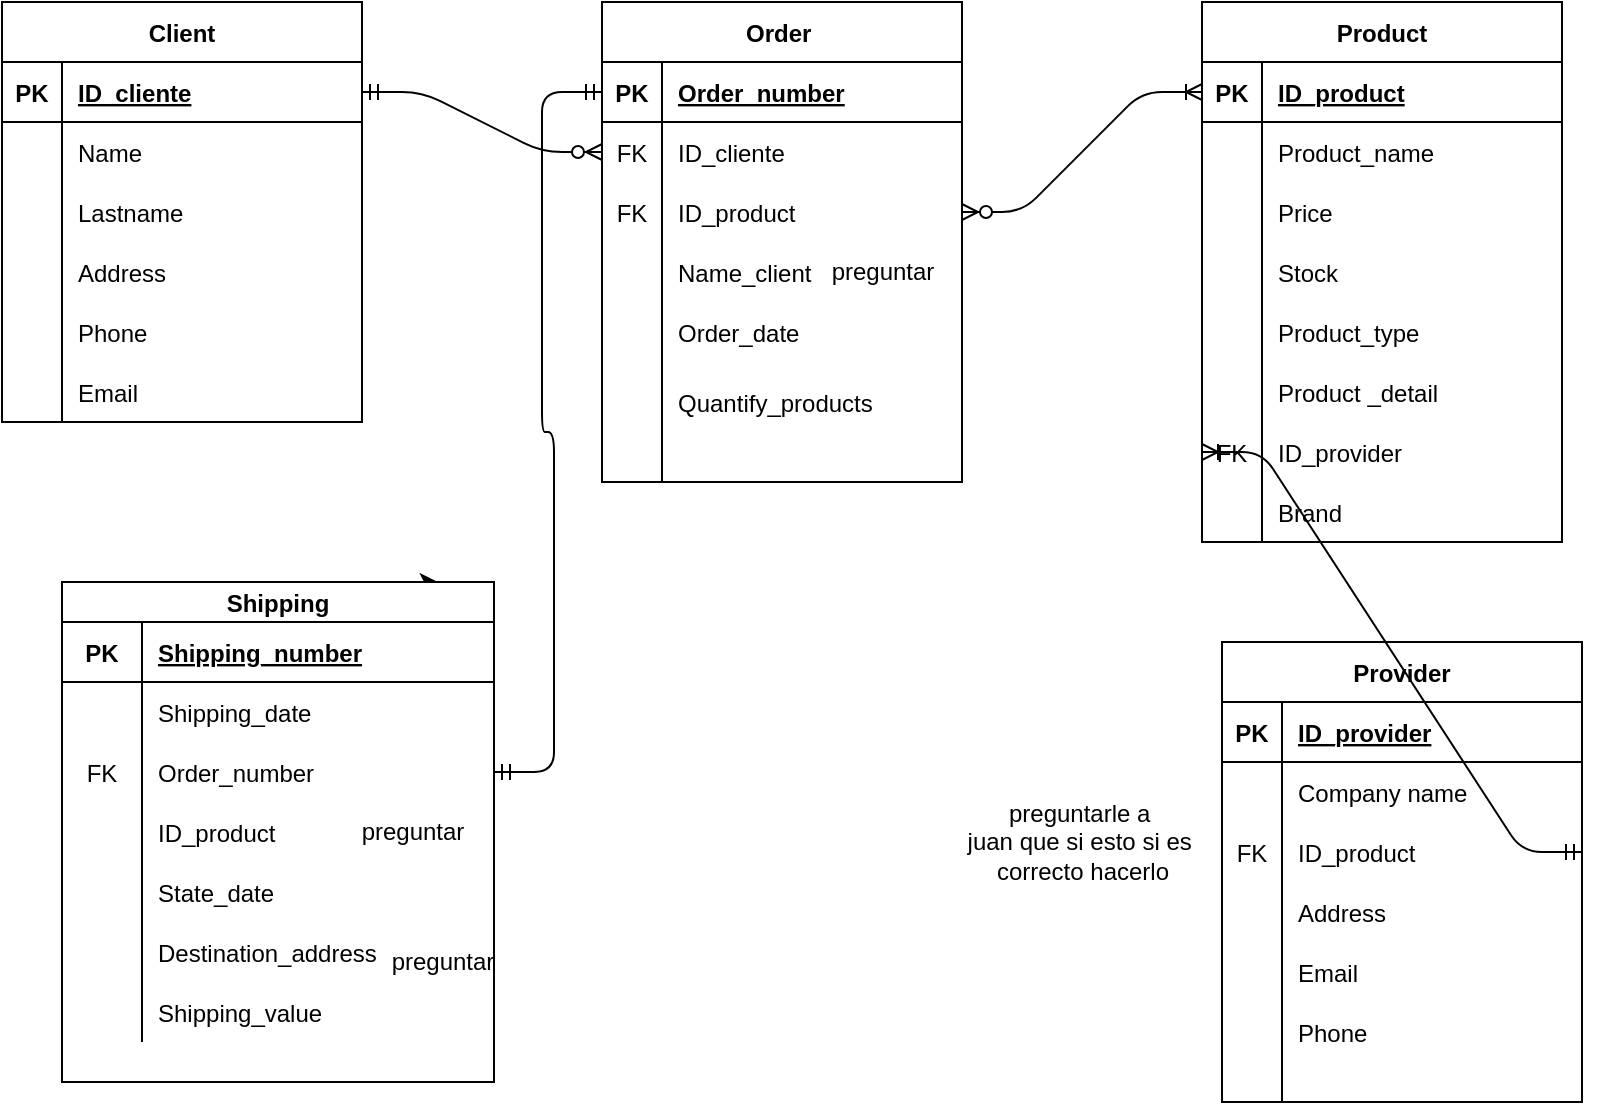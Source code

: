 <mxfile version="13.7.3" type="github">
  <diagram id="2DCP0Pv6x-nqr2_sUrXk" name="Page-1">
    <mxGraphModel dx="1306" dy="624" grid="1" gridSize="10" guides="1" tooltips="1" connect="1" arrows="1" fold="1" page="1" pageScale="1" pageWidth="827" pageHeight="1169" math="0" shadow="0">
      <root>
        <mxCell id="0" />
        <mxCell id="1" parent="0" />
        <mxCell id="KrLLQjatNa31IDzjXcCL-50" style="edgeStyle=orthogonalEdgeStyle;rounded=0;orthogonalLoop=1;jettySize=auto;html=1;exitX=0.75;exitY=0;exitDx=0;exitDy=0;entryX=0.87;entryY=0;entryDx=0;entryDy=0;entryPerimeter=0;" parent="1" source="KrLLQjatNa31IDzjXcCL-14" target="KrLLQjatNa31IDzjXcCL-14" edge="1">
          <mxGeometry relative="1" as="geometry" />
        </mxCell>
        <mxCell id="M2U6GQ2JCpKdRjJT3ExU-1" value="Client" style="shape=table;startSize=30;container=1;collapsible=1;childLayout=tableLayout;fixedRows=1;rowLines=0;fontStyle=1;align=center;resizeLast=1;" parent="1" vertex="1">
          <mxGeometry x="10" y="50" width="180" height="210" as="geometry" />
        </mxCell>
        <mxCell id="M2U6GQ2JCpKdRjJT3ExU-2" value="" style="shape=partialRectangle;collapsible=0;dropTarget=0;pointerEvents=0;fillColor=none;top=0;left=0;bottom=1;right=0;points=[[0,0.5],[1,0.5]];portConstraint=eastwest;" parent="M2U6GQ2JCpKdRjJT3ExU-1" vertex="1">
          <mxGeometry y="30" width="180" height="30" as="geometry" />
        </mxCell>
        <mxCell id="M2U6GQ2JCpKdRjJT3ExU-3" value="PK" style="shape=partialRectangle;connectable=0;fillColor=none;top=0;left=0;bottom=0;right=0;fontStyle=1;overflow=hidden;" parent="M2U6GQ2JCpKdRjJT3ExU-2" vertex="1">
          <mxGeometry width="30" height="30" as="geometry" />
        </mxCell>
        <mxCell id="M2U6GQ2JCpKdRjJT3ExU-4" value="ID_cliente" style="shape=partialRectangle;connectable=0;fillColor=none;top=0;left=0;bottom=0;right=0;align=left;spacingLeft=6;fontStyle=5;overflow=hidden;" parent="M2U6GQ2JCpKdRjJT3ExU-2" vertex="1">
          <mxGeometry x="30" width="150" height="30" as="geometry" />
        </mxCell>
        <mxCell id="M2U6GQ2JCpKdRjJT3ExU-5" value="" style="shape=partialRectangle;collapsible=0;dropTarget=0;pointerEvents=0;fillColor=none;top=0;left=0;bottom=0;right=0;points=[[0,0.5],[1,0.5]];portConstraint=eastwest;" parent="M2U6GQ2JCpKdRjJT3ExU-1" vertex="1">
          <mxGeometry y="60" width="180" height="30" as="geometry" />
        </mxCell>
        <mxCell id="M2U6GQ2JCpKdRjJT3ExU-6" value="" style="shape=partialRectangle;connectable=0;fillColor=none;top=0;left=0;bottom=0;right=0;editable=1;overflow=hidden;" parent="M2U6GQ2JCpKdRjJT3ExU-5" vertex="1">
          <mxGeometry width="30" height="30" as="geometry" />
        </mxCell>
        <mxCell id="M2U6GQ2JCpKdRjJT3ExU-7" value="Name" style="shape=partialRectangle;connectable=0;fillColor=none;top=0;left=0;bottom=0;right=0;align=left;spacingLeft=6;overflow=hidden;" parent="M2U6GQ2JCpKdRjJT3ExU-5" vertex="1">
          <mxGeometry x="30" width="150" height="30" as="geometry" />
        </mxCell>
        <mxCell id="M2U6GQ2JCpKdRjJT3ExU-8" value="" style="shape=partialRectangle;collapsible=0;dropTarget=0;pointerEvents=0;fillColor=none;top=0;left=0;bottom=0;right=0;points=[[0,0.5],[1,0.5]];portConstraint=eastwest;" parent="M2U6GQ2JCpKdRjJT3ExU-1" vertex="1">
          <mxGeometry y="90" width="180" height="30" as="geometry" />
        </mxCell>
        <mxCell id="M2U6GQ2JCpKdRjJT3ExU-9" value="" style="shape=partialRectangle;connectable=0;fillColor=none;top=0;left=0;bottom=0;right=0;editable=1;overflow=hidden;" parent="M2U6GQ2JCpKdRjJT3ExU-8" vertex="1">
          <mxGeometry width="30" height="30" as="geometry" />
        </mxCell>
        <mxCell id="M2U6GQ2JCpKdRjJT3ExU-10" value="Lastname" style="shape=partialRectangle;connectable=0;fillColor=none;top=0;left=0;bottom=0;right=0;align=left;spacingLeft=6;overflow=hidden;" parent="M2U6GQ2JCpKdRjJT3ExU-8" vertex="1">
          <mxGeometry x="30" width="150" height="30" as="geometry" />
        </mxCell>
        <mxCell id="M2U6GQ2JCpKdRjJT3ExU-27" value="" style="shape=partialRectangle;collapsible=0;dropTarget=0;pointerEvents=0;fillColor=none;top=0;left=0;bottom=0;right=0;points=[[0,0.5],[1,0.5]];portConstraint=eastwest;" parent="M2U6GQ2JCpKdRjJT3ExU-1" vertex="1">
          <mxGeometry y="120" width="180" height="30" as="geometry" />
        </mxCell>
        <mxCell id="M2U6GQ2JCpKdRjJT3ExU-28" value="" style="shape=partialRectangle;connectable=0;fillColor=none;top=0;left=0;bottom=0;right=0;editable=1;overflow=hidden;" parent="M2U6GQ2JCpKdRjJT3ExU-27" vertex="1">
          <mxGeometry width="30" height="30" as="geometry" />
        </mxCell>
        <mxCell id="M2U6GQ2JCpKdRjJT3ExU-29" value="Address" style="shape=partialRectangle;connectable=0;fillColor=none;top=0;left=0;bottom=0;right=0;align=left;spacingLeft=6;overflow=hidden;" parent="M2U6GQ2JCpKdRjJT3ExU-27" vertex="1">
          <mxGeometry x="30" width="150" height="30" as="geometry" />
        </mxCell>
        <mxCell id="M2U6GQ2JCpKdRjJT3ExU-11" value="" style="shape=partialRectangle;collapsible=0;dropTarget=0;pointerEvents=0;fillColor=none;top=0;left=0;bottom=0;right=0;points=[[0,0.5],[1,0.5]];portConstraint=eastwest;" parent="M2U6GQ2JCpKdRjJT3ExU-1" vertex="1">
          <mxGeometry y="150" width="180" height="30" as="geometry" />
        </mxCell>
        <mxCell id="M2U6GQ2JCpKdRjJT3ExU-12" value="" style="shape=partialRectangle;connectable=0;fillColor=none;top=0;left=0;bottom=0;right=0;editable=1;overflow=hidden;" parent="M2U6GQ2JCpKdRjJT3ExU-11" vertex="1">
          <mxGeometry width="30" height="30" as="geometry" />
        </mxCell>
        <mxCell id="M2U6GQ2JCpKdRjJT3ExU-13" value="Phone" style="shape=partialRectangle;connectable=0;fillColor=none;top=0;left=0;bottom=0;right=0;align=left;spacingLeft=6;overflow=hidden;" parent="M2U6GQ2JCpKdRjJT3ExU-11" vertex="1">
          <mxGeometry x="30" width="150" height="30" as="geometry" />
        </mxCell>
        <mxCell id="M2U6GQ2JCpKdRjJT3ExU-35" value="" style="shape=partialRectangle;collapsible=0;dropTarget=0;pointerEvents=0;fillColor=none;top=0;left=0;bottom=0;right=0;points=[[0,0.5],[1,0.5]];portConstraint=eastwest;" parent="M2U6GQ2JCpKdRjJT3ExU-1" vertex="1">
          <mxGeometry y="180" width="180" height="30" as="geometry" />
        </mxCell>
        <mxCell id="M2U6GQ2JCpKdRjJT3ExU-36" value="" style="shape=partialRectangle;connectable=0;fillColor=none;top=0;left=0;bottom=0;right=0;editable=1;overflow=hidden;" parent="M2U6GQ2JCpKdRjJT3ExU-35" vertex="1">
          <mxGeometry width="30" height="30" as="geometry" />
        </mxCell>
        <mxCell id="M2U6GQ2JCpKdRjJT3ExU-37" value="Email" style="shape=partialRectangle;connectable=0;fillColor=none;top=0;left=0;bottom=0;right=0;align=left;spacingLeft=6;overflow=hidden;" parent="M2U6GQ2JCpKdRjJT3ExU-35" vertex="1">
          <mxGeometry x="30" width="150" height="30" as="geometry" />
        </mxCell>
        <mxCell id="KrLLQjatNa31IDzjXcCL-68" value="" style="edgeStyle=entityRelationEdgeStyle;fontSize=12;html=1;endArrow=ERzeroToMany;startArrow=ERmandOne;exitX=1;exitY=0.5;exitDx=0;exitDy=0;entryX=0;entryY=0.5;entryDx=0;entryDy=0;" parent="1" source="M2U6GQ2JCpKdRjJT3ExU-2" target="KrLLQjatNa31IDzjXcCL-5" edge="1">
          <mxGeometry width="100" height="100" relative="1" as="geometry">
            <mxPoint x="40" y="410" as="sourcePoint" />
            <mxPoint x="140" y="310" as="targetPoint" />
          </mxGeometry>
        </mxCell>
        <mxCell id="KrLLQjatNa31IDzjXcCL-1" value="Order " style="shape=table;startSize=30;container=1;collapsible=1;childLayout=tableLayout;fixedRows=1;rowLines=0;fontStyle=1;align=center;resizeLast=1;" parent="1" vertex="1">
          <mxGeometry x="310" y="50" width="180" height="240" as="geometry" />
        </mxCell>
        <mxCell id="KrLLQjatNa31IDzjXcCL-2" value="" style="shape=partialRectangle;collapsible=0;dropTarget=0;pointerEvents=0;fillColor=none;top=0;left=0;bottom=1;right=0;points=[[0,0.5],[1,0.5]];portConstraint=eastwest;" parent="KrLLQjatNa31IDzjXcCL-1" vertex="1">
          <mxGeometry y="30" width="180" height="30" as="geometry" />
        </mxCell>
        <mxCell id="KrLLQjatNa31IDzjXcCL-3" value="PK" style="shape=partialRectangle;connectable=0;fillColor=none;top=0;left=0;bottom=0;right=0;fontStyle=1;overflow=hidden;" parent="KrLLQjatNa31IDzjXcCL-2" vertex="1">
          <mxGeometry width="30" height="30" as="geometry" />
        </mxCell>
        <mxCell id="KrLLQjatNa31IDzjXcCL-4" value="Order_number" style="shape=partialRectangle;connectable=0;fillColor=none;top=0;left=0;bottom=0;right=0;align=left;spacingLeft=6;fontStyle=5;overflow=hidden;" parent="KrLLQjatNa31IDzjXcCL-2" vertex="1">
          <mxGeometry x="30" width="150" height="30" as="geometry" />
        </mxCell>
        <mxCell id="KrLLQjatNa31IDzjXcCL-5" value="" style="shape=partialRectangle;collapsible=0;dropTarget=0;pointerEvents=0;fillColor=none;top=0;left=0;bottom=0;right=0;points=[[0,0.5],[1,0.5]];portConstraint=eastwest;" parent="KrLLQjatNa31IDzjXcCL-1" vertex="1">
          <mxGeometry y="60" width="180" height="30" as="geometry" />
        </mxCell>
        <mxCell id="KrLLQjatNa31IDzjXcCL-6" value="FK" style="shape=partialRectangle;connectable=0;fillColor=none;top=0;left=0;bottom=0;right=0;editable=1;overflow=hidden;" parent="KrLLQjatNa31IDzjXcCL-5" vertex="1">
          <mxGeometry width="30" height="30" as="geometry" />
        </mxCell>
        <mxCell id="KrLLQjatNa31IDzjXcCL-7" value="ID_cliente" style="shape=partialRectangle;connectable=0;fillColor=none;top=0;left=0;bottom=0;right=0;align=left;spacingLeft=6;overflow=hidden;" parent="KrLLQjatNa31IDzjXcCL-5" vertex="1">
          <mxGeometry x="30" width="150" height="30" as="geometry" />
        </mxCell>
        <mxCell id="KrLLQjatNa31IDzjXcCL-8" value="" style="shape=partialRectangle;collapsible=0;dropTarget=0;pointerEvents=0;fillColor=none;top=0;left=0;bottom=0;right=0;points=[[0,0.5],[1,0.5]];portConstraint=eastwest;" parent="KrLLQjatNa31IDzjXcCL-1" vertex="1">
          <mxGeometry y="90" width="180" height="30" as="geometry" />
        </mxCell>
        <mxCell id="KrLLQjatNa31IDzjXcCL-9" value="FK" style="shape=partialRectangle;connectable=0;fillColor=none;top=0;left=0;bottom=0;right=0;editable=1;overflow=hidden;" parent="KrLLQjatNa31IDzjXcCL-8" vertex="1">
          <mxGeometry width="30" height="30" as="geometry" />
        </mxCell>
        <mxCell id="KrLLQjatNa31IDzjXcCL-10" value="ID_product" style="shape=partialRectangle;connectable=0;fillColor=none;top=0;left=0;bottom=0;right=0;align=left;spacingLeft=6;overflow=hidden;" parent="KrLLQjatNa31IDzjXcCL-8" vertex="1">
          <mxGeometry x="30" width="150" height="30" as="geometry" />
        </mxCell>
        <mxCell id="KrLLQjatNa31IDzjXcCL-11" value="" style="shape=partialRectangle;collapsible=0;dropTarget=0;pointerEvents=0;fillColor=none;top=0;left=0;bottom=0;right=0;points=[[0,0.5],[1,0.5]];portConstraint=eastwest;" parent="KrLLQjatNa31IDzjXcCL-1" vertex="1">
          <mxGeometry y="120" width="180" height="30" as="geometry" />
        </mxCell>
        <mxCell id="KrLLQjatNa31IDzjXcCL-12" value="" style="shape=partialRectangle;connectable=0;fillColor=none;top=0;left=0;bottom=0;right=0;editable=1;overflow=hidden;" parent="KrLLQjatNa31IDzjXcCL-11" vertex="1">
          <mxGeometry width="30" height="30" as="geometry" />
        </mxCell>
        <mxCell id="KrLLQjatNa31IDzjXcCL-13" value="Name_client" style="shape=partialRectangle;connectable=0;fillColor=none;top=0;left=0;bottom=0;right=0;align=left;spacingLeft=6;overflow=hidden;" parent="KrLLQjatNa31IDzjXcCL-11" vertex="1">
          <mxGeometry x="30" width="150" height="30" as="geometry" />
        </mxCell>
        <mxCell id="KrLLQjatNa31IDzjXcCL-31" value="" style="shape=partialRectangle;collapsible=0;dropTarget=0;pointerEvents=0;fillColor=none;top=0;left=0;bottom=0;right=0;points=[[0,0.5],[1,0.5]];portConstraint=eastwest;" parent="KrLLQjatNa31IDzjXcCL-1" vertex="1">
          <mxGeometry y="150" width="180" height="30" as="geometry" />
        </mxCell>
        <mxCell id="KrLLQjatNa31IDzjXcCL-32" value="" style="shape=partialRectangle;connectable=0;fillColor=none;top=0;left=0;bottom=0;right=0;editable=1;overflow=hidden;" parent="KrLLQjatNa31IDzjXcCL-31" vertex="1">
          <mxGeometry width="30" height="30" as="geometry" />
        </mxCell>
        <mxCell id="KrLLQjatNa31IDzjXcCL-33" value="Order_date" style="shape=partialRectangle;connectable=0;fillColor=none;top=0;left=0;bottom=0;right=0;align=left;spacingLeft=6;overflow=hidden;" parent="KrLLQjatNa31IDzjXcCL-31" vertex="1">
          <mxGeometry x="30" width="150" height="30" as="geometry" />
        </mxCell>
        <mxCell id="KrLLQjatNa31IDzjXcCL-27" value="" style="shape=partialRectangle;collapsible=0;dropTarget=0;pointerEvents=0;fillColor=none;top=0;left=0;bottom=0;right=0;points=[[0,0.5],[1,0.5]];portConstraint=eastwest;" parent="KrLLQjatNa31IDzjXcCL-1" vertex="1">
          <mxGeometry y="180" width="180" height="40" as="geometry" />
        </mxCell>
        <mxCell id="KrLLQjatNa31IDzjXcCL-28" value="" style="shape=partialRectangle;connectable=0;fillColor=none;top=0;left=0;bottom=0;right=0;editable=1;overflow=hidden;" parent="KrLLQjatNa31IDzjXcCL-27" vertex="1">
          <mxGeometry width="30" height="40" as="geometry" />
        </mxCell>
        <mxCell id="KrLLQjatNa31IDzjXcCL-29" value="Quantify_products" style="shape=partialRectangle;connectable=0;fillColor=none;top=0;left=0;bottom=0;right=0;align=left;spacingLeft=6;overflow=hidden;" parent="KrLLQjatNa31IDzjXcCL-27" vertex="1">
          <mxGeometry x="30" width="150" height="40" as="geometry" />
        </mxCell>
        <mxCell id="KrLLQjatNa31IDzjXcCL-34" value="" style="shape=partialRectangle;collapsible=0;dropTarget=0;pointerEvents=0;fillColor=none;top=0;left=0;bottom=0;right=0;points=[[0,0.5],[1,0.5]];portConstraint=eastwest;" parent="KrLLQjatNa31IDzjXcCL-1" vertex="1">
          <mxGeometry y="220" width="180" height="20" as="geometry" />
        </mxCell>
        <mxCell id="KrLLQjatNa31IDzjXcCL-35" value="" style="shape=partialRectangle;connectable=0;fillColor=none;top=0;left=0;bottom=0;right=0;editable=1;overflow=hidden;" parent="KrLLQjatNa31IDzjXcCL-34" vertex="1">
          <mxGeometry width="30" height="20" as="geometry" />
        </mxCell>
        <mxCell id="KrLLQjatNa31IDzjXcCL-36" value="" style="shape=partialRectangle;connectable=0;fillColor=none;top=0;left=0;bottom=0;right=0;align=left;spacingLeft=6;overflow=hidden;" parent="KrLLQjatNa31IDzjXcCL-34" vertex="1">
          <mxGeometry x="30" width="150" height="20" as="geometry" />
        </mxCell>
        <mxCell id="M2U6GQ2JCpKdRjJT3ExU-14" value="Product" style="shape=table;startSize=30;container=1;collapsible=1;childLayout=tableLayout;fixedRows=1;rowLines=0;fontStyle=1;align=center;resizeLast=1;" parent="1" vertex="1">
          <mxGeometry x="610" y="50" width="180" height="270" as="geometry" />
        </mxCell>
        <mxCell id="M2U6GQ2JCpKdRjJT3ExU-15" value="" style="shape=partialRectangle;collapsible=0;dropTarget=0;pointerEvents=0;fillColor=none;top=0;left=0;bottom=1;right=0;points=[[0,0.5],[1,0.5]];portConstraint=eastwest;" parent="M2U6GQ2JCpKdRjJT3ExU-14" vertex="1">
          <mxGeometry y="30" width="180" height="30" as="geometry" />
        </mxCell>
        <mxCell id="M2U6GQ2JCpKdRjJT3ExU-16" value="PK" style="shape=partialRectangle;connectable=0;fillColor=none;top=0;left=0;bottom=0;right=0;fontStyle=1;overflow=hidden;" parent="M2U6GQ2JCpKdRjJT3ExU-15" vertex="1">
          <mxGeometry width="30" height="30" as="geometry" />
        </mxCell>
        <mxCell id="M2U6GQ2JCpKdRjJT3ExU-17" value="ID_product" style="shape=partialRectangle;connectable=0;fillColor=none;top=0;left=0;bottom=0;right=0;align=left;spacingLeft=6;fontStyle=5;overflow=hidden;" parent="M2U6GQ2JCpKdRjJT3ExU-15" vertex="1">
          <mxGeometry x="30" width="150" height="30" as="geometry" />
        </mxCell>
        <mxCell id="M2U6GQ2JCpKdRjJT3ExU-18" value="" style="shape=partialRectangle;collapsible=0;dropTarget=0;pointerEvents=0;fillColor=none;top=0;left=0;bottom=0;right=0;points=[[0,0.5],[1,0.5]];portConstraint=eastwest;" parent="M2U6GQ2JCpKdRjJT3ExU-14" vertex="1">
          <mxGeometry y="60" width="180" height="30" as="geometry" />
        </mxCell>
        <mxCell id="M2U6GQ2JCpKdRjJT3ExU-19" value="" style="shape=partialRectangle;connectable=0;fillColor=none;top=0;left=0;bottom=0;right=0;editable=1;overflow=hidden;" parent="M2U6GQ2JCpKdRjJT3ExU-18" vertex="1">
          <mxGeometry width="30" height="30" as="geometry" />
        </mxCell>
        <mxCell id="M2U6GQ2JCpKdRjJT3ExU-20" value="Product_name" style="shape=partialRectangle;connectable=0;fillColor=none;top=0;left=0;bottom=0;right=0;align=left;spacingLeft=6;overflow=hidden;" parent="M2U6GQ2JCpKdRjJT3ExU-18" vertex="1">
          <mxGeometry x="30" width="150" height="30" as="geometry" />
        </mxCell>
        <mxCell id="M2U6GQ2JCpKdRjJT3ExU-21" value="" style="shape=partialRectangle;collapsible=0;dropTarget=0;pointerEvents=0;fillColor=none;top=0;left=0;bottom=0;right=0;points=[[0,0.5],[1,0.5]];portConstraint=eastwest;" parent="M2U6GQ2JCpKdRjJT3ExU-14" vertex="1">
          <mxGeometry y="90" width="180" height="30" as="geometry" />
        </mxCell>
        <mxCell id="M2U6GQ2JCpKdRjJT3ExU-22" value="" style="shape=partialRectangle;connectable=0;fillColor=none;top=0;left=0;bottom=0;right=0;editable=1;overflow=hidden;" parent="M2U6GQ2JCpKdRjJT3ExU-21" vertex="1">
          <mxGeometry width="30" height="30" as="geometry" />
        </mxCell>
        <mxCell id="M2U6GQ2JCpKdRjJT3ExU-23" value="Price" style="shape=partialRectangle;connectable=0;fillColor=none;top=0;left=0;bottom=0;right=0;align=left;spacingLeft=6;overflow=hidden;" parent="M2U6GQ2JCpKdRjJT3ExU-21" vertex="1">
          <mxGeometry x="30" width="150" height="30" as="geometry" />
        </mxCell>
        <mxCell id="M2U6GQ2JCpKdRjJT3ExU-24" value="" style="shape=partialRectangle;collapsible=0;dropTarget=0;pointerEvents=0;fillColor=none;top=0;left=0;bottom=0;right=0;points=[[0,0.5],[1,0.5]];portConstraint=eastwest;" parent="M2U6GQ2JCpKdRjJT3ExU-14" vertex="1">
          <mxGeometry y="120" width="180" height="30" as="geometry" />
        </mxCell>
        <mxCell id="M2U6GQ2JCpKdRjJT3ExU-25" value="" style="shape=partialRectangle;connectable=0;fillColor=none;top=0;left=0;bottom=0;right=0;editable=1;overflow=hidden;" parent="M2U6GQ2JCpKdRjJT3ExU-24" vertex="1">
          <mxGeometry width="30" height="30" as="geometry" />
        </mxCell>
        <mxCell id="M2U6GQ2JCpKdRjJT3ExU-26" value="Stock" style="shape=partialRectangle;connectable=0;fillColor=none;top=0;left=0;bottom=0;right=0;align=left;spacingLeft=6;overflow=hidden;" parent="M2U6GQ2JCpKdRjJT3ExU-24" vertex="1">
          <mxGeometry x="30" width="150" height="30" as="geometry" />
        </mxCell>
        <mxCell id="M2U6GQ2JCpKdRjJT3ExU-41" value="" style="shape=partialRectangle;collapsible=0;dropTarget=0;pointerEvents=0;fillColor=none;top=0;left=0;bottom=0;right=0;points=[[0,0.5],[1,0.5]];portConstraint=eastwest;" parent="M2U6GQ2JCpKdRjJT3ExU-14" vertex="1">
          <mxGeometry y="150" width="180" height="30" as="geometry" />
        </mxCell>
        <mxCell id="M2U6GQ2JCpKdRjJT3ExU-42" value="" style="shape=partialRectangle;connectable=0;fillColor=none;top=0;left=0;bottom=0;right=0;editable=1;overflow=hidden;" parent="M2U6GQ2JCpKdRjJT3ExU-41" vertex="1">
          <mxGeometry width="30" height="30" as="geometry" />
        </mxCell>
        <mxCell id="M2U6GQ2JCpKdRjJT3ExU-43" value="Product_type" style="shape=partialRectangle;connectable=0;fillColor=none;top=0;left=0;bottom=0;right=0;align=left;spacingLeft=6;overflow=hidden;" parent="M2U6GQ2JCpKdRjJT3ExU-41" vertex="1">
          <mxGeometry x="30" width="150" height="30" as="geometry" />
        </mxCell>
        <mxCell id="M2U6GQ2JCpKdRjJT3ExU-44" value="" style="shape=partialRectangle;collapsible=0;dropTarget=0;pointerEvents=0;fillColor=none;top=0;left=0;bottom=0;right=0;points=[[0,0.5],[1,0.5]];portConstraint=eastwest;" parent="M2U6GQ2JCpKdRjJT3ExU-14" vertex="1">
          <mxGeometry y="180" width="180" height="30" as="geometry" />
        </mxCell>
        <mxCell id="M2U6GQ2JCpKdRjJT3ExU-45" value="" style="shape=partialRectangle;connectable=0;fillColor=none;top=0;left=0;bottom=0;right=0;editable=1;overflow=hidden;" parent="M2U6GQ2JCpKdRjJT3ExU-44" vertex="1">
          <mxGeometry width="30" height="30" as="geometry" />
        </mxCell>
        <mxCell id="M2U6GQ2JCpKdRjJT3ExU-46" value="Product _detail" style="shape=partialRectangle;connectable=0;fillColor=none;top=0;left=0;bottom=0;right=0;align=left;spacingLeft=6;overflow=hidden;" parent="M2U6GQ2JCpKdRjJT3ExU-44" vertex="1">
          <mxGeometry x="30" width="150" height="30" as="geometry" />
        </mxCell>
        <mxCell id="M2U6GQ2JCpKdRjJT3ExU-47" value="" style="shape=partialRectangle;collapsible=0;dropTarget=0;pointerEvents=0;fillColor=none;top=0;left=0;bottom=0;right=0;points=[[0,0.5],[1,0.5]];portConstraint=eastwest;" parent="M2U6GQ2JCpKdRjJT3ExU-14" vertex="1">
          <mxGeometry y="210" width="180" height="30" as="geometry" />
        </mxCell>
        <mxCell id="M2U6GQ2JCpKdRjJT3ExU-48" value="FK" style="shape=partialRectangle;connectable=0;fillColor=none;top=0;left=0;bottom=0;right=0;editable=1;overflow=hidden;" parent="M2U6GQ2JCpKdRjJT3ExU-47" vertex="1">
          <mxGeometry width="30" height="30" as="geometry" />
        </mxCell>
        <mxCell id="M2U6GQ2JCpKdRjJT3ExU-49" value="ID_provider" style="shape=partialRectangle;connectable=0;fillColor=none;top=0;left=0;bottom=0;right=0;align=left;spacingLeft=6;overflow=hidden;" parent="M2U6GQ2JCpKdRjJT3ExU-47" vertex="1">
          <mxGeometry x="30" width="150" height="30" as="geometry" />
        </mxCell>
        <mxCell id="M2U6GQ2JCpKdRjJT3ExU-50" value="" style="shape=partialRectangle;collapsible=0;dropTarget=0;pointerEvents=0;fillColor=none;top=0;left=0;bottom=0;right=0;points=[[0,0.5],[1,0.5]];portConstraint=eastwest;" parent="M2U6GQ2JCpKdRjJT3ExU-14" vertex="1">
          <mxGeometry y="240" width="180" height="30" as="geometry" />
        </mxCell>
        <mxCell id="M2U6GQ2JCpKdRjJT3ExU-51" value="" style="shape=partialRectangle;connectable=0;fillColor=none;top=0;left=0;bottom=0;right=0;editable=1;overflow=hidden;" parent="M2U6GQ2JCpKdRjJT3ExU-50" vertex="1">
          <mxGeometry width="30" height="30" as="geometry" />
        </mxCell>
        <mxCell id="M2U6GQ2JCpKdRjJT3ExU-52" value="Brand" style="shape=partialRectangle;connectable=0;fillColor=none;top=0;left=0;bottom=0;right=0;align=left;spacingLeft=6;overflow=hidden;" parent="M2U6GQ2JCpKdRjJT3ExU-50" vertex="1">
          <mxGeometry x="30" width="150" height="30" as="geometry" />
        </mxCell>
        <mxCell id="NYvY1gUXxaye40EUcHU3-12" value="" style="edgeStyle=entityRelationEdgeStyle;fontSize=12;html=1;endArrow=ERoneToMany;startArrow=ERzeroToMany;entryX=0;entryY=0.5;entryDx=0;entryDy=0;exitX=1;exitY=0.5;exitDx=0;exitDy=0;" parent="1" source="KrLLQjatNa31IDzjXcCL-8" target="M2U6GQ2JCpKdRjJT3ExU-15" edge="1">
          <mxGeometry width="100" height="100" relative="1" as="geometry">
            <mxPoint x="370" y="300" as="sourcePoint" />
            <mxPoint x="470" y="200" as="targetPoint" />
          </mxGeometry>
        </mxCell>
        <mxCell id="M2U6GQ2JCpKdRjJT3ExU-53" value="Provider" style="shape=table;startSize=30;container=1;collapsible=1;childLayout=tableLayout;fixedRows=1;rowLines=0;fontStyle=1;align=center;resizeLast=1;" parent="1" vertex="1">
          <mxGeometry x="620" y="370" width="180" height="230" as="geometry" />
        </mxCell>
        <mxCell id="M2U6GQ2JCpKdRjJT3ExU-54" value="" style="shape=partialRectangle;collapsible=0;dropTarget=0;pointerEvents=0;fillColor=none;top=0;left=0;bottom=1;right=0;points=[[0,0.5],[1,0.5]];portConstraint=eastwest;" parent="M2U6GQ2JCpKdRjJT3ExU-53" vertex="1">
          <mxGeometry y="30" width="180" height="30" as="geometry" />
        </mxCell>
        <mxCell id="M2U6GQ2JCpKdRjJT3ExU-55" value="PK" style="shape=partialRectangle;connectable=0;fillColor=none;top=0;left=0;bottom=0;right=0;fontStyle=1;overflow=hidden;" parent="M2U6GQ2JCpKdRjJT3ExU-54" vertex="1">
          <mxGeometry width="30" height="30" as="geometry" />
        </mxCell>
        <mxCell id="M2U6GQ2JCpKdRjJT3ExU-56" value="ID_provider" style="shape=partialRectangle;connectable=0;fillColor=none;top=0;left=0;bottom=0;right=0;align=left;spacingLeft=6;fontStyle=5;overflow=hidden;" parent="M2U6GQ2JCpKdRjJT3ExU-54" vertex="1">
          <mxGeometry x="30" width="150" height="30" as="geometry" />
        </mxCell>
        <mxCell id="M2U6GQ2JCpKdRjJT3ExU-57" value="" style="shape=partialRectangle;collapsible=0;dropTarget=0;pointerEvents=0;fillColor=none;top=0;left=0;bottom=0;right=0;points=[[0,0.5],[1,0.5]];portConstraint=eastwest;" parent="M2U6GQ2JCpKdRjJT3ExU-53" vertex="1">
          <mxGeometry y="60" width="180" height="30" as="geometry" />
        </mxCell>
        <mxCell id="M2U6GQ2JCpKdRjJT3ExU-58" value="" style="shape=partialRectangle;connectable=0;fillColor=none;top=0;left=0;bottom=0;right=0;editable=1;overflow=hidden;" parent="M2U6GQ2JCpKdRjJT3ExU-57" vertex="1">
          <mxGeometry width="30" height="30" as="geometry" />
        </mxCell>
        <mxCell id="M2U6GQ2JCpKdRjJT3ExU-59" value="Company name" style="shape=partialRectangle;connectable=0;fillColor=none;top=0;left=0;bottom=0;right=0;align=left;spacingLeft=6;overflow=hidden;" parent="M2U6GQ2JCpKdRjJT3ExU-57" vertex="1">
          <mxGeometry x="30" width="150" height="30" as="geometry" />
        </mxCell>
        <mxCell id="M2U6GQ2JCpKdRjJT3ExU-60" value="" style="shape=partialRectangle;collapsible=0;dropTarget=0;pointerEvents=0;fillColor=none;top=0;left=0;bottom=0;right=0;points=[[0,0.5],[1,0.5]];portConstraint=eastwest;" parent="M2U6GQ2JCpKdRjJT3ExU-53" vertex="1">
          <mxGeometry y="90" width="180" height="30" as="geometry" />
        </mxCell>
        <mxCell id="M2U6GQ2JCpKdRjJT3ExU-61" value="FK" style="shape=partialRectangle;connectable=0;fillColor=none;top=0;left=0;bottom=0;right=0;editable=1;overflow=hidden;" parent="M2U6GQ2JCpKdRjJT3ExU-60" vertex="1">
          <mxGeometry width="30" height="30" as="geometry" />
        </mxCell>
        <mxCell id="M2U6GQ2JCpKdRjJT3ExU-62" value="ID_product" style="shape=partialRectangle;connectable=0;fillColor=none;top=0;left=0;bottom=0;right=0;align=left;spacingLeft=6;overflow=hidden;" parent="M2U6GQ2JCpKdRjJT3ExU-60" vertex="1">
          <mxGeometry x="30" width="150" height="30" as="geometry" />
        </mxCell>
        <mxCell id="M2U6GQ2JCpKdRjJT3ExU-72" value="" style="shape=partialRectangle;collapsible=0;dropTarget=0;pointerEvents=0;fillColor=none;top=0;left=0;bottom=0;right=0;points=[[0,0.5],[1,0.5]];portConstraint=eastwest;" parent="M2U6GQ2JCpKdRjJT3ExU-53" vertex="1">
          <mxGeometry y="120" width="180" height="30" as="geometry" />
        </mxCell>
        <mxCell id="M2U6GQ2JCpKdRjJT3ExU-73" value="" style="shape=partialRectangle;connectable=0;fillColor=none;top=0;left=0;bottom=0;right=0;editable=1;overflow=hidden;" parent="M2U6GQ2JCpKdRjJT3ExU-72" vertex="1">
          <mxGeometry width="30" height="30" as="geometry" />
        </mxCell>
        <mxCell id="M2U6GQ2JCpKdRjJT3ExU-74" value="Address" style="shape=partialRectangle;connectable=0;fillColor=none;top=0;left=0;bottom=0;right=0;align=left;spacingLeft=6;overflow=hidden;" parent="M2U6GQ2JCpKdRjJT3ExU-72" vertex="1">
          <mxGeometry x="30" width="150" height="30" as="geometry" />
        </mxCell>
        <mxCell id="M2U6GQ2JCpKdRjJT3ExU-66" value="" style="shape=partialRectangle;collapsible=0;dropTarget=0;pointerEvents=0;fillColor=none;top=0;left=0;bottom=0;right=0;points=[[0,0.5],[1,0.5]];portConstraint=eastwest;" parent="M2U6GQ2JCpKdRjJT3ExU-53" vertex="1">
          <mxGeometry y="150" width="180" height="30" as="geometry" />
        </mxCell>
        <mxCell id="M2U6GQ2JCpKdRjJT3ExU-67" value="" style="shape=partialRectangle;connectable=0;fillColor=none;top=0;left=0;bottom=0;right=0;editable=1;overflow=hidden;" parent="M2U6GQ2JCpKdRjJT3ExU-66" vertex="1">
          <mxGeometry width="30" height="30" as="geometry" />
        </mxCell>
        <mxCell id="M2U6GQ2JCpKdRjJT3ExU-68" value="Email" style="shape=partialRectangle;connectable=0;fillColor=none;top=0;left=0;bottom=0;right=0;align=left;spacingLeft=6;overflow=hidden;" parent="M2U6GQ2JCpKdRjJT3ExU-66" vertex="1">
          <mxGeometry x="30" width="150" height="30" as="geometry" />
        </mxCell>
        <mxCell id="M2U6GQ2JCpKdRjJT3ExU-69" value="" style="shape=partialRectangle;collapsible=0;dropTarget=0;pointerEvents=0;fillColor=none;top=0;left=0;bottom=0;right=0;points=[[0,0.5],[1,0.5]];portConstraint=eastwest;" parent="M2U6GQ2JCpKdRjJT3ExU-53" vertex="1">
          <mxGeometry y="180" width="180" height="30" as="geometry" />
        </mxCell>
        <mxCell id="M2U6GQ2JCpKdRjJT3ExU-70" value="" style="shape=partialRectangle;connectable=0;fillColor=none;top=0;left=0;bottom=0;right=0;editable=1;overflow=hidden;" parent="M2U6GQ2JCpKdRjJT3ExU-69" vertex="1">
          <mxGeometry width="30" height="30" as="geometry" />
        </mxCell>
        <mxCell id="M2U6GQ2JCpKdRjJT3ExU-71" value="Phone" style="shape=partialRectangle;connectable=0;fillColor=none;top=0;left=0;bottom=0;right=0;align=left;spacingLeft=6;overflow=hidden;" parent="M2U6GQ2JCpKdRjJT3ExU-69" vertex="1">
          <mxGeometry x="30" width="150" height="30" as="geometry" />
        </mxCell>
        <mxCell id="M2U6GQ2JCpKdRjJT3ExU-63" value="" style="shape=partialRectangle;collapsible=0;dropTarget=0;pointerEvents=0;fillColor=none;top=0;left=0;bottom=0;right=0;points=[[0,0.5],[1,0.5]];portConstraint=eastwest;" parent="M2U6GQ2JCpKdRjJT3ExU-53" vertex="1">
          <mxGeometry y="210" width="180" height="20" as="geometry" />
        </mxCell>
        <mxCell id="M2U6GQ2JCpKdRjJT3ExU-64" value="" style="shape=partialRectangle;connectable=0;fillColor=none;top=0;left=0;bottom=0;right=0;editable=1;overflow=hidden;" parent="M2U6GQ2JCpKdRjJT3ExU-63" vertex="1">
          <mxGeometry width="30" height="20" as="geometry" />
        </mxCell>
        <mxCell id="M2U6GQ2JCpKdRjJT3ExU-65" value="" style="shape=partialRectangle;connectable=0;fillColor=none;top=0;left=0;bottom=0;right=0;align=left;spacingLeft=6;overflow=hidden;" parent="M2U6GQ2JCpKdRjJT3ExU-63" vertex="1">
          <mxGeometry x="30" width="150" height="20" as="geometry" />
        </mxCell>
        <mxCell id="KrLLQjatNa31IDzjXcCL-14" value="Shipping" style="shape=table;startSize=20;container=1;collapsible=1;childLayout=tableLayout;fixedRows=1;rowLines=0;fontStyle=1;align=center;resizeLast=1;" parent="1" vertex="1">
          <mxGeometry x="40" y="340" width="216" height="250" as="geometry" />
        </mxCell>
        <mxCell id="KrLLQjatNa31IDzjXcCL-15" value="" style="shape=partialRectangle;collapsible=0;dropTarget=0;pointerEvents=0;fillColor=none;top=0;left=0;bottom=1;right=0;points=[[0,0.5],[1,0.5]];portConstraint=eastwest;" parent="KrLLQjatNa31IDzjXcCL-14" vertex="1">
          <mxGeometry y="20" width="216" height="30" as="geometry" />
        </mxCell>
        <mxCell id="KrLLQjatNa31IDzjXcCL-16" value="PK" style="shape=partialRectangle;connectable=0;fillColor=none;top=0;left=0;bottom=0;right=0;fontStyle=1;overflow=hidden;" parent="KrLLQjatNa31IDzjXcCL-15" vertex="1">
          <mxGeometry width="40" height="30" as="geometry" />
        </mxCell>
        <mxCell id="KrLLQjatNa31IDzjXcCL-17" value="Shipping_number" style="shape=partialRectangle;connectable=0;fillColor=none;top=0;left=0;bottom=0;right=0;align=left;spacingLeft=6;fontStyle=5;overflow=hidden;" parent="KrLLQjatNa31IDzjXcCL-15" vertex="1">
          <mxGeometry x="40" width="176" height="30" as="geometry" />
        </mxCell>
        <mxCell id="KrLLQjatNa31IDzjXcCL-18" value="" style="shape=partialRectangle;collapsible=0;dropTarget=0;pointerEvents=0;fillColor=none;top=0;left=0;bottom=0;right=0;points=[[0,0.5],[1,0.5]];portConstraint=eastwest;" parent="KrLLQjatNa31IDzjXcCL-14" vertex="1">
          <mxGeometry y="50" width="216" height="30" as="geometry" />
        </mxCell>
        <mxCell id="KrLLQjatNa31IDzjXcCL-19" value="" style="shape=partialRectangle;connectable=0;fillColor=none;top=0;left=0;bottom=0;right=0;editable=1;overflow=hidden;" parent="KrLLQjatNa31IDzjXcCL-18" vertex="1">
          <mxGeometry width="40" height="30" as="geometry" />
        </mxCell>
        <mxCell id="KrLLQjatNa31IDzjXcCL-20" value="Shipping_date" style="shape=partialRectangle;connectable=0;fillColor=none;top=0;left=0;bottom=0;right=0;align=left;spacingLeft=6;overflow=hidden;" parent="KrLLQjatNa31IDzjXcCL-18" vertex="1">
          <mxGeometry x="40" width="176" height="30" as="geometry" />
        </mxCell>
        <mxCell id="KrLLQjatNa31IDzjXcCL-44" value="" style="shape=partialRectangle;collapsible=0;dropTarget=0;pointerEvents=0;fillColor=none;top=0;left=0;bottom=0;right=0;points=[[0,0.5],[1,0.5]];portConstraint=eastwest;" parent="KrLLQjatNa31IDzjXcCL-14" vertex="1">
          <mxGeometry y="80" width="216" height="30" as="geometry" />
        </mxCell>
        <mxCell id="KrLLQjatNa31IDzjXcCL-45" value="FK" style="shape=partialRectangle;connectable=0;fillColor=none;top=0;left=0;bottom=0;right=0;editable=1;overflow=hidden;" parent="KrLLQjatNa31IDzjXcCL-44" vertex="1">
          <mxGeometry width="40" height="30" as="geometry" />
        </mxCell>
        <mxCell id="KrLLQjatNa31IDzjXcCL-46" value="Order_number" style="shape=partialRectangle;connectable=0;fillColor=none;top=0;left=0;bottom=0;right=0;align=left;spacingLeft=6;overflow=hidden;" parent="KrLLQjatNa31IDzjXcCL-44" vertex="1">
          <mxGeometry x="40" width="176" height="30" as="geometry" />
        </mxCell>
        <mxCell id="KrLLQjatNa31IDzjXcCL-47" value="" style="shape=partialRectangle;collapsible=0;dropTarget=0;pointerEvents=0;fillColor=none;top=0;left=0;bottom=0;right=0;points=[[0,0.5],[1,0.5]];portConstraint=eastwest;" parent="KrLLQjatNa31IDzjXcCL-14" vertex="1">
          <mxGeometry y="110" width="216" height="30" as="geometry" />
        </mxCell>
        <mxCell id="KrLLQjatNa31IDzjXcCL-48" value="" style="shape=partialRectangle;connectable=0;fillColor=none;top=0;left=0;bottom=0;right=0;editable=1;overflow=hidden;" parent="KrLLQjatNa31IDzjXcCL-47" vertex="1">
          <mxGeometry width="40" height="30" as="geometry" />
        </mxCell>
        <mxCell id="KrLLQjatNa31IDzjXcCL-49" value="ID_product" style="shape=partialRectangle;connectable=0;fillColor=none;top=0;left=0;bottom=0;right=0;align=left;spacingLeft=6;overflow=hidden;" parent="KrLLQjatNa31IDzjXcCL-47" vertex="1">
          <mxGeometry x="40" width="176" height="30" as="geometry" />
        </mxCell>
        <mxCell id="KrLLQjatNa31IDzjXcCL-21" value="" style="shape=partialRectangle;collapsible=0;dropTarget=0;pointerEvents=0;fillColor=none;top=0;left=0;bottom=0;right=0;points=[[0,0.5],[1,0.5]];portConstraint=eastwest;" parent="KrLLQjatNa31IDzjXcCL-14" vertex="1">
          <mxGeometry y="140" width="216" height="30" as="geometry" />
        </mxCell>
        <mxCell id="KrLLQjatNa31IDzjXcCL-22" value="" style="shape=partialRectangle;connectable=0;fillColor=none;top=0;left=0;bottom=0;right=0;editable=1;overflow=hidden;" parent="KrLLQjatNa31IDzjXcCL-21" vertex="1">
          <mxGeometry width="40" height="30" as="geometry" />
        </mxCell>
        <mxCell id="KrLLQjatNa31IDzjXcCL-23" value="State_date" style="shape=partialRectangle;connectable=0;fillColor=none;top=0;left=0;bottom=0;right=0;align=left;spacingLeft=6;overflow=hidden;" parent="KrLLQjatNa31IDzjXcCL-21" vertex="1">
          <mxGeometry x="40" width="176" height="30" as="geometry" />
        </mxCell>
        <mxCell id="KrLLQjatNa31IDzjXcCL-24" value="" style="shape=partialRectangle;collapsible=0;dropTarget=0;pointerEvents=0;fillColor=none;top=0;left=0;bottom=0;right=0;points=[[0,0.5],[1,0.5]];portConstraint=eastwest;" parent="KrLLQjatNa31IDzjXcCL-14" vertex="1">
          <mxGeometry y="170" width="216" height="30" as="geometry" />
        </mxCell>
        <mxCell id="KrLLQjatNa31IDzjXcCL-25" value="" style="shape=partialRectangle;connectable=0;fillColor=none;top=0;left=0;bottom=0;right=0;editable=1;overflow=hidden;" parent="KrLLQjatNa31IDzjXcCL-24" vertex="1">
          <mxGeometry width="40" height="30" as="geometry" />
        </mxCell>
        <mxCell id="KrLLQjatNa31IDzjXcCL-26" value="Destination_address" style="shape=partialRectangle;connectable=0;fillColor=none;top=0;left=0;bottom=0;right=0;align=left;spacingLeft=6;overflow=hidden;" parent="KrLLQjatNa31IDzjXcCL-24" vertex="1">
          <mxGeometry x="40" width="176" height="30" as="geometry" />
        </mxCell>
        <mxCell id="KrLLQjatNa31IDzjXcCL-64" value="" style="shape=partialRectangle;collapsible=0;dropTarget=0;pointerEvents=0;fillColor=none;top=0;left=0;bottom=0;right=0;points=[[0,0.5],[1,0.5]];portConstraint=eastwest;" parent="KrLLQjatNa31IDzjXcCL-14" vertex="1">
          <mxGeometry y="200" width="216" height="30" as="geometry" />
        </mxCell>
        <mxCell id="KrLLQjatNa31IDzjXcCL-65" value="" style="shape=partialRectangle;connectable=0;fillColor=none;top=0;left=0;bottom=0;right=0;editable=1;overflow=hidden;" parent="KrLLQjatNa31IDzjXcCL-64" vertex="1">
          <mxGeometry width="40" height="30" as="geometry" />
        </mxCell>
        <mxCell id="KrLLQjatNa31IDzjXcCL-66" value="Shipping_value" style="shape=partialRectangle;connectable=0;fillColor=none;top=0;left=0;bottom=0;right=0;align=left;spacingLeft=6;overflow=hidden;" parent="KrLLQjatNa31IDzjXcCL-64" vertex="1">
          <mxGeometry x="40" width="176" height="30" as="geometry" />
        </mxCell>
        <mxCell id="NYvY1gUXxaye40EUcHU3-43" value="" style="edgeStyle=entityRelationEdgeStyle;fontSize=12;html=1;endArrow=ERmandOne;startArrow=ERmandOne;exitX=1;exitY=0.5;exitDx=0;exitDy=0;entryX=0;entryY=0.5;entryDx=0;entryDy=0;" parent="1" source="KrLLQjatNa31IDzjXcCL-44" target="KrLLQjatNa31IDzjXcCL-2" edge="1">
          <mxGeometry width="100" height="100" relative="1" as="geometry">
            <mxPoint x="370" y="300" as="sourcePoint" />
            <mxPoint x="300" y="100" as="targetPoint" />
          </mxGeometry>
        </mxCell>
        <mxCell id="NYvY1gUXxaye40EUcHU3-51" value="" style="edgeStyle=entityRelationEdgeStyle;fontSize=12;html=1;endArrow=ERoneToMany;startArrow=ERmandOne;entryX=0;entryY=0.5;entryDx=0;entryDy=0;exitX=1;exitY=0.5;exitDx=0;exitDy=0;" parent="1" source="M2U6GQ2JCpKdRjJT3ExU-60" target="M2U6GQ2JCpKdRjJT3ExU-47" edge="1">
          <mxGeometry width="100" height="100" relative="1" as="geometry">
            <mxPoint x="370" y="340" as="sourcePoint" />
            <mxPoint x="470" y="240" as="targetPoint" />
          </mxGeometry>
        </mxCell>
        <mxCell id="sJuylV4xwCkvyJeyiTIj-1" value="preguntar" style="text;html=1;align=center;verticalAlign=middle;resizable=0;points=[];autosize=1;" vertex="1" parent="1">
          <mxGeometry x="195" y="520" width="70" height="20" as="geometry" />
        </mxCell>
        <mxCell id="sJuylV4xwCkvyJeyiTIj-2" value="preguntar" style="text;html=1;align=center;verticalAlign=middle;resizable=0;points=[];autosize=1;" vertex="1" parent="1">
          <mxGeometry x="415" y="175" width="70" height="20" as="geometry" />
        </mxCell>
        <mxCell id="sJuylV4xwCkvyJeyiTIj-3" value="preguntar" style="text;html=1;align=center;verticalAlign=middle;resizable=0;points=[];autosize=1;" vertex="1" parent="1">
          <mxGeometry x="180" y="455" width="70" height="20" as="geometry" />
        </mxCell>
        <mxCell id="sJuylV4xwCkvyJeyiTIj-7" value="preguntarle a&amp;nbsp;&lt;br&gt;juan que si esto si es&amp;nbsp;&lt;br&gt;correcto hacerlo" style="text;html=1;align=center;verticalAlign=middle;resizable=0;points=[];autosize=1;" vertex="1" parent="1">
          <mxGeometry x="485" y="445" width="130" height="50" as="geometry" />
        </mxCell>
      </root>
    </mxGraphModel>
  </diagram>
</mxfile>

